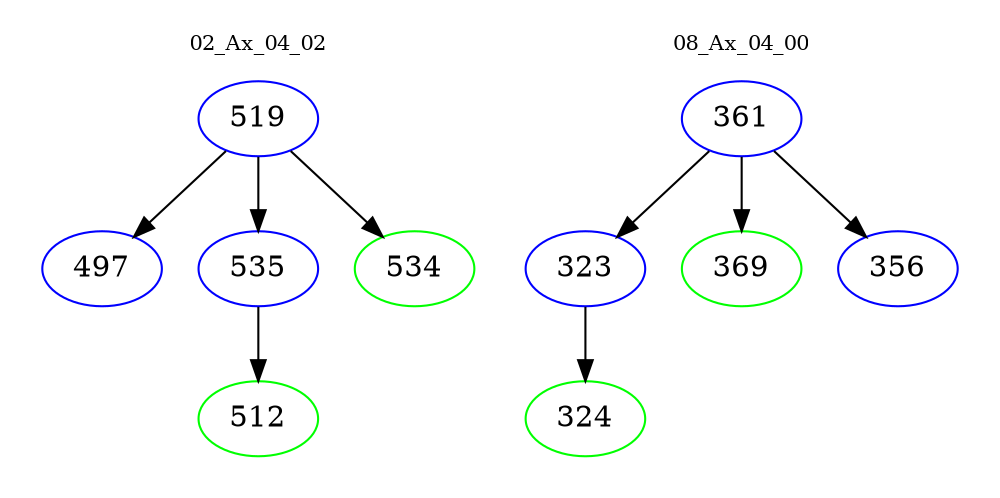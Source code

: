 digraph{
subgraph cluster_0 {
color = white
label = "02_Ax_04_02";
fontsize=10;
T0_519 [label="519", color="blue"]
T0_519 -> T0_497 [color="black"]
T0_497 [label="497", color="blue"]
T0_519 -> T0_535 [color="black"]
T0_535 [label="535", color="blue"]
T0_535 -> T0_512 [color="black"]
T0_512 [label="512", color="green"]
T0_519 -> T0_534 [color="black"]
T0_534 [label="534", color="green"]
}
subgraph cluster_1 {
color = white
label = "08_Ax_04_00";
fontsize=10;
T1_361 [label="361", color="blue"]
T1_361 -> T1_323 [color="black"]
T1_323 [label="323", color="blue"]
T1_323 -> T1_324 [color="black"]
T1_324 [label="324", color="green"]
T1_361 -> T1_369 [color="black"]
T1_369 [label="369", color="green"]
T1_361 -> T1_356 [color="black"]
T1_356 [label="356", color="blue"]
}
}
